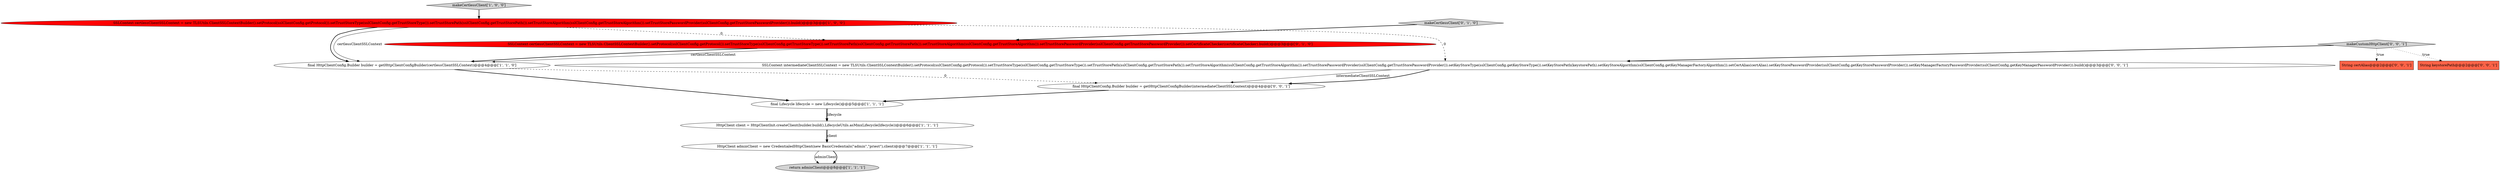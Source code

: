 digraph {
7 [style = filled, label = "makeCertlessClient['0', '1', '0']", fillcolor = lightgray, shape = diamond image = "AAA0AAABBB2BBB"];
12 [style = filled, label = "String certAlias@@@2@@@['0', '0', '1']", fillcolor = tomato, shape = box image = "AAA0AAABBB3BBB"];
1 [style = filled, label = "makeCertlessClient['1', '0', '0']", fillcolor = lightgray, shape = diamond image = "AAA0AAABBB1BBB"];
10 [style = filled, label = "String keystorePath@@@2@@@['0', '0', '1']", fillcolor = tomato, shape = box image = "AAA0AAABBB3BBB"];
3 [style = filled, label = "HttpClient adminClient = new CredentialedHttpClient(new BasicCredentials(\"admin\",\"priest\"),client)@@@7@@@['1', '1', '1']", fillcolor = white, shape = ellipse image = "AAA0AAABBB1BBB"];
0 [style = filled, label = "HttpClient client = HttpClientInit.createClient(builder.build(),LifecycleUtils.asMmxLifecycle(lifecycle))@@@6@@@['1', '1', '1']", fillcolor = white, shape = ellipse image = "AAA0AAABBB1BBB"];
4 [style = filled, label = "final HttpClientConfig.Builder builder = getHttpClientConfigBuilder(certlessClientSSLContext)@@@4@@@['1', '1', '0']", fillcolor = white, shape = ellipse image = "AAA0AAABBB1BBB"];
6 [style = filled, label = "SSLContext certlessClientSSLContext = new TLSUtils.ClientSSLContextBuilder().setProtocol(sslClientConfig.getProtocol()).setTrustStoreType(sslClientConfig.getTrustStoreType()).setTrustStorePath(sslClientConfig.getTrustStorePath()).setTrustStoreAlgorithm(sslClientConfig.getTrustStoreAlgorithm()).setTrustStorePasswordProvider(sslClientConfig.getTrustStorePasswordProvider()).build()@@@3@@@['1', '0', '0']", fillcolor = red, shape = ellipse image = "AAA1AAABBB1BBB"];
8 [style = filled, label = "SSLContext certlessClientSSLContext = new TLSUtils.ClientSSLContextBuilder().setProtocol(sslClientConfig.getProtocol()).setTrustStoreType(sslClientConfig.getTrustStoreType()).setTrustStorePath(sslClientConfig.getTrustStorePath()).setTrustStoreAlgorithm(sslClientConfig.getTrustStoreAlgorithm()).setTrustStorePasswordProvider(sslClientConfig.getTrustStorePasswordProvider()).setCertificateChecker(certificateChecker).build()@@@3@@@['0', '1', '0']", fillcolor = red, shape = ellipse image = "AAA1AAABBB2BBB"];
11 [style = filled, label = "final HttpClientConfig.Builder builder = getHttpClientConfigBuilder(intermediateClientSSLContext)@@@4@@@['0', '0', '1']", fillcolor = white, shape = ellipse image = "AAA0AAABBB3BBB"];
9 [style = filled, label = "makeCustomHttpClient['0', '0', '1']", fillcolor = lightgray, shape = diamond image = "AAA0AAABBB3BBB"];
13 [style = filled, label = "SSLContext intermediateClientSSLContext = new TLSUtils.ClientSSLContextBuilder().setProtocol(sslClientConfig.getProtocol()).setTrustStoreType(sslClientConfig.getTrustStoreType()).setTrustStorePath(sslClientConfig.getTrustStorePath()).setTrustStoreAlgorithm(sslClientConfig.getTrustStoreAlgorithm()).setTrustStorePasswordProvider(sslClientConfig.getTrustStorePasswordProvider()).setKeyStoreType(sslClientConfig.getKeyStoreType()).setKeyStorePath(keystorePath).setKeyStoreAlgorithm(sslClientConfig.getKeyManagerFactoryAlgorithm()).setCertAlias(certAlias).setKeyStorePasswordProvider(sslClientConfig.getKeyStorePasswordProvider()).setKeyManagerFactoryPasswordProvider(sslClientConfig.getKeyManagerPasswordProvider()).build()@@@3@@@['0', '0', '1']", fillcolor = white, shape = ellipse image = "AAA0AAABBB3BBB"];
2 [style = filled, label = "final Lifecycle lifecycle = new Lifecycle()@@@5@@@['1', '1', '1']", fillcolor = white, shape = ellipse image = "AAA0AAABBB1BBB"];
5 [style = filled, label = "return adminClient@@@8@@@['1', '1', '1']", fillcolor = lightgray, shape = ellipse image = "AAA0AAABBB1BBB"];
0->3 [style = bold, label=""];
9->12 [style = dotted, label="true"];
6->8 [style = dashed, label="0"];
6->4 [style = solid, label="certlessClientSSLContext"];
13->11 [style = solid, label="intermediateClientSSLContext"];
4->2 [style = bold, label=""];
7->8 [style = bold, label=""];
3->5 [style = solid, label="adminClient"];
13->11 [style = bold, label=""];
11->2 [style = bold, label=""];
6->4 [style = bold, label=""];
3->5 [style = bold, label=""];
2->0 [style = bold, label=""];
2->0 [style = solid, label="lifecycle"];
1->6 [style = bold, label=""];
6->13 [style = dashed, label="0"];
0->3 [style = solid, label="client"];
8->4 [style = solid, label="certlessClientSSLContext"];
8->4 [style = bold, label=""];
4->11 [style = dashed, label="0"];
9->10 [style = dotted, label="true"];
9->13 [style = bold, label=""];
}

